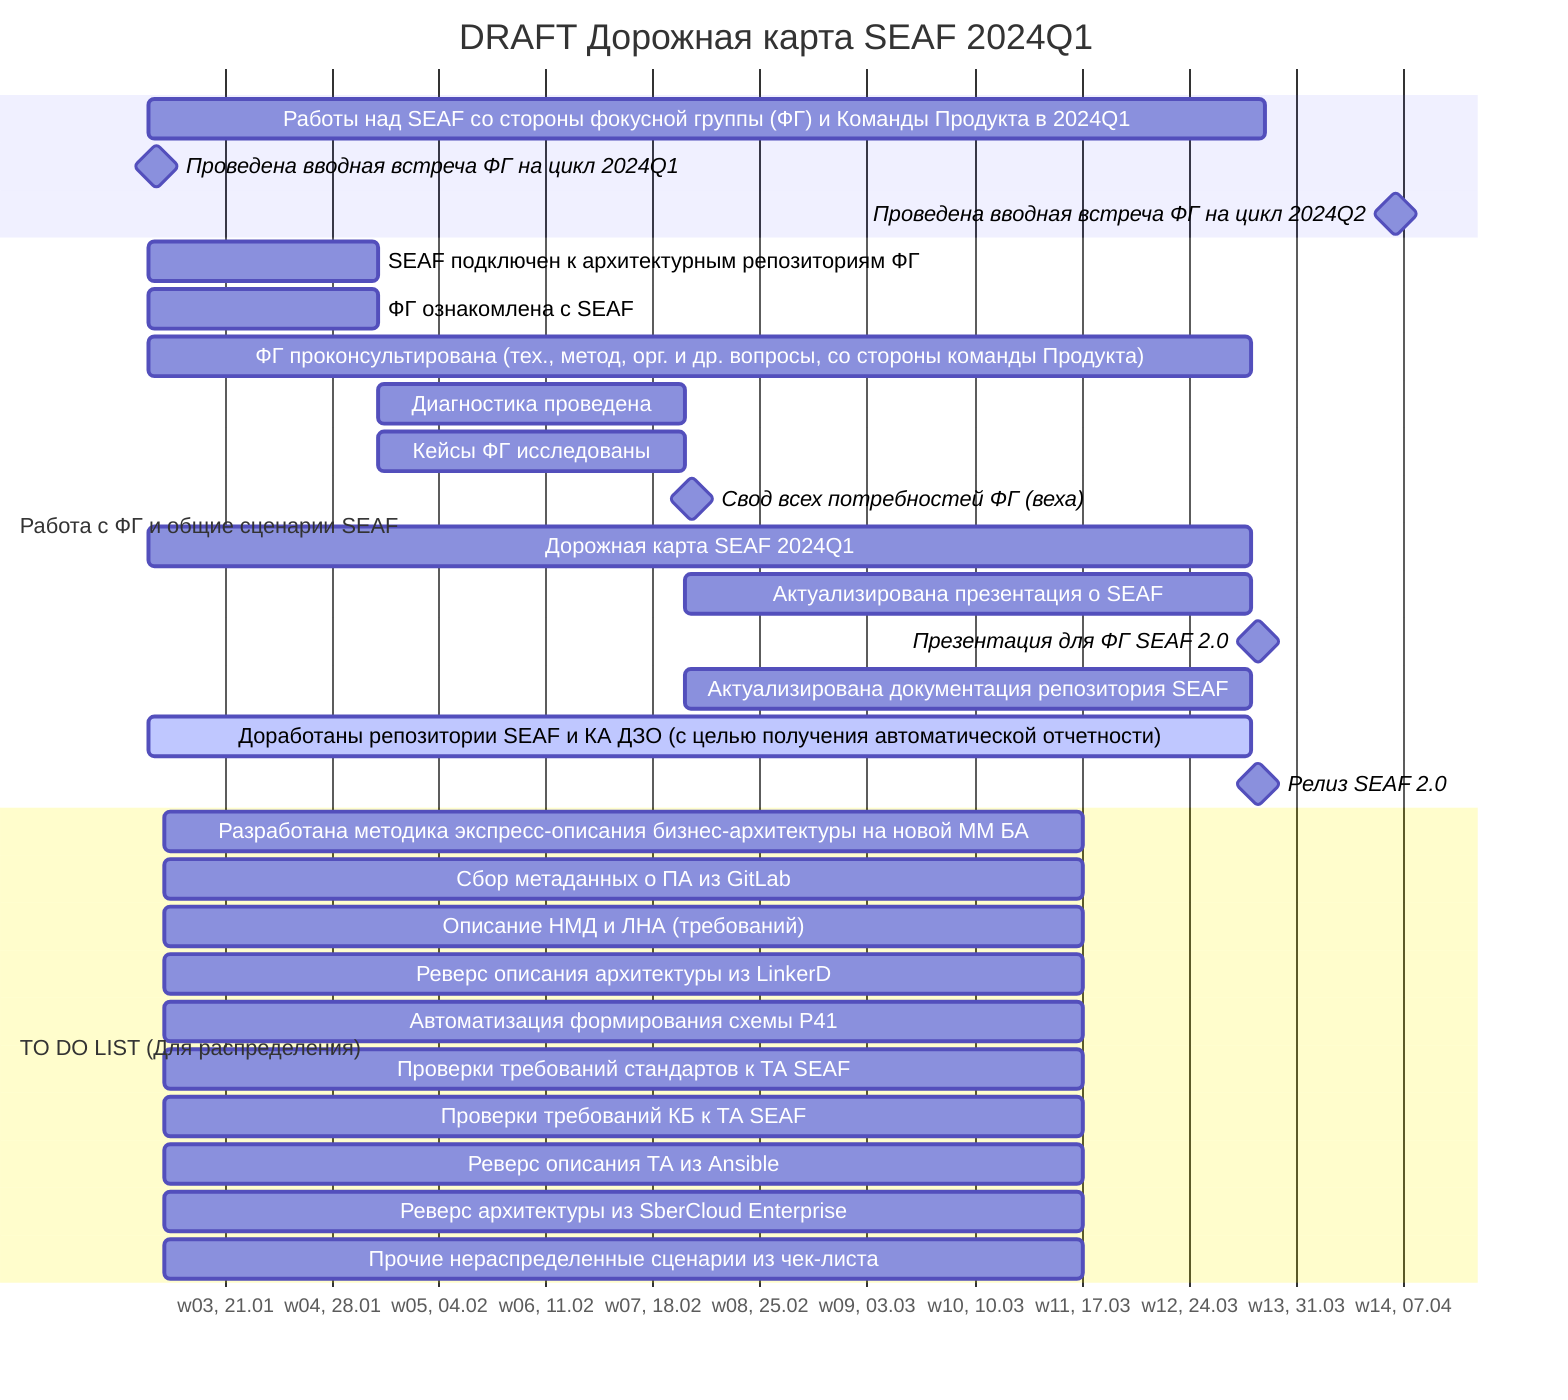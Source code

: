 gantt
    dateFormat  YY-MM-DD
    axisFormat w%W, %d.%m
    title       DRAFT Дорожная карта SEAF 2024Q1
%%    excludes    weekends
%%    axisFormat %m-%d
    Работы над SEAF со стороны фокусной группы (ФГ) и Команды Продукта в 2024Q1 : 24-01-16, 24-03-29
    Проведена вводная встреча ФГ на цикл 2024Q1 : milestone,  cickoff, 24-01-16, 1d
    Проведена вводная встреча ФГ на цикл 2024Q2: milestone, 24-04-06, 1d
    section Работа с ФГ и общие сценарии SEAF
        SEAF подключен к архитектурным репозиториям ФГ: 24-01-16, 15d
        ФГ ознакомлена с SEAF: connectSEAF, 24-01-16, 15d
        ФГ проконсультирована (тех., метод, орг. и др. вопросы, со стороны команды Продукта): 24-01-16, 24-03-28
        Диагностика проведена: diagnostics, after connectSEAF, 20d
        Кейсы ФГ исследованы: DZO_cases_invest, after connectSEAF, 20d
        Свод всех потребностей ФГ (веха): milestone, after diagnostics, 1d
        Дорожная карта SEAF 2024Q1: 24-01-16, 24-03-28
        Актуализирована презентация о SEAF: after DZO_cases_invest, 24-03-28
        Презентация для ФГ SEAF 2.0 : milestone, SEAF2.0 , 24-03-28, 1d
        Актуализирована документация репозитория SEAF : after DZO_cases_invest, 24-03-28
        Доработаны репозитории SEAF и КА ДЗО (с целью получения автоматической отчетности): active, kadzo, 24-01-16, 24-03-28
        Релиз SEAF 2.0 : milestone, SEAF20, 24-03-28, 1d

    section Бизнес-архитектура

    section Прикладная архитектура

    section Техническая архитектура

    section TO DO LIST (Для распределения)
        Разработана методика экспресс-описания бизнес-архитектуры на новой ММ БА: 24-01-17, 60d
        Сбор метаданных о ПА из GitLab                                :       24-01-17, 60d
        Описание НМД и ЛНА (требований)                               :       24-01-17, 60d
        Реверс описания архитектуры из LinkerD                        :       24-01-17, 60d
        Автоматизация формирования схемы Р41                          :       24-01-17, 60d
        Проверки требований стандартов к ТА SEAF                      :       24-01-17, 60d
        Проверки требований КБ к ТА SEAF                              :       24-01-17, 60d
        Реверс описания ТА из Ansible                                 :       24-01-17, 60d
        Реверс архитектуры из SberCloud Enterprise                    :       24-01-17, 60d
        Прочие нераспределенные сценарии из чек-листа                    :    24-01-17, 60d
    %% Чек-лист SEAF 1.1: active, after after DZO_cases_invest, 23-12-08

    %%
    %%        section Архитектура приложений
    %%            Вводная встреча фокусной группы            :done,    des1, 2014-01-06,2014-01-08
    %%            Active task               :active,  des2, 2014-01-09, 3d
    %%            Future task               :         des3, after des2, 5d
    %%            Future task2              :         des4, after des3, 5d
    %%
    %%
    %%        section Critical tasks
    %%            Completed task in the critical line :crit, done, 2014-01-06,24h
    %%            Implement parser and jison          :crit, done, after des1, 2d
    %%            Create tests for parser             :crit, active, 3d
    %%            Future task in critical line        :crit, 5d
    %%            Create tests for renderer           :2d
    %%            Add to mermaid                      :1d
    %%            Functionality added                 :milestone, 2014-01-25, 0d
    %%
    %%        section Documentation
    %%            Describe gantt syntax               :active, a1, after des1, 3d
    %%            Add gantt diagram to demo page      :after a1  , 20h
    %%            Add another diagram to demo page    :doc1, after a1  , 48h
    %%
    %%        section Last section
    %%            Describe gantt syntax               :after doc1, 3d
    %%            Add gantt diagram to demo page      :20h
%%            Add another diagram to demo page    :48h